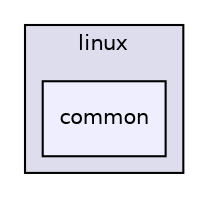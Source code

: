 digraph "/root/gifts/app/console/linux/common" {
  compound=true
  node [ fontsize="10", fontname="Helvetica"];
  edge [ labelfontsize="10", labelfontname="Helvetica"];
  subgraph clusterdir_b9f99af893b22996669fbb81a42c8188 {
    graph [ bgcolor="#ddddee", pencolor="black", label="linux" fontname="Helvetica", fontsize="10", URL="dir_b9f99af893b22996669fbb81a42c8188.html"]
  dir_df4143c1ee238e0ee742617b498fcc2c [shape=box, label="common", style="filled", fillcolor="#eeeeff", pencolor="black", URL="dir_df4143c1ee238e0ee742617b498fcc2c.html"];
  }
}
